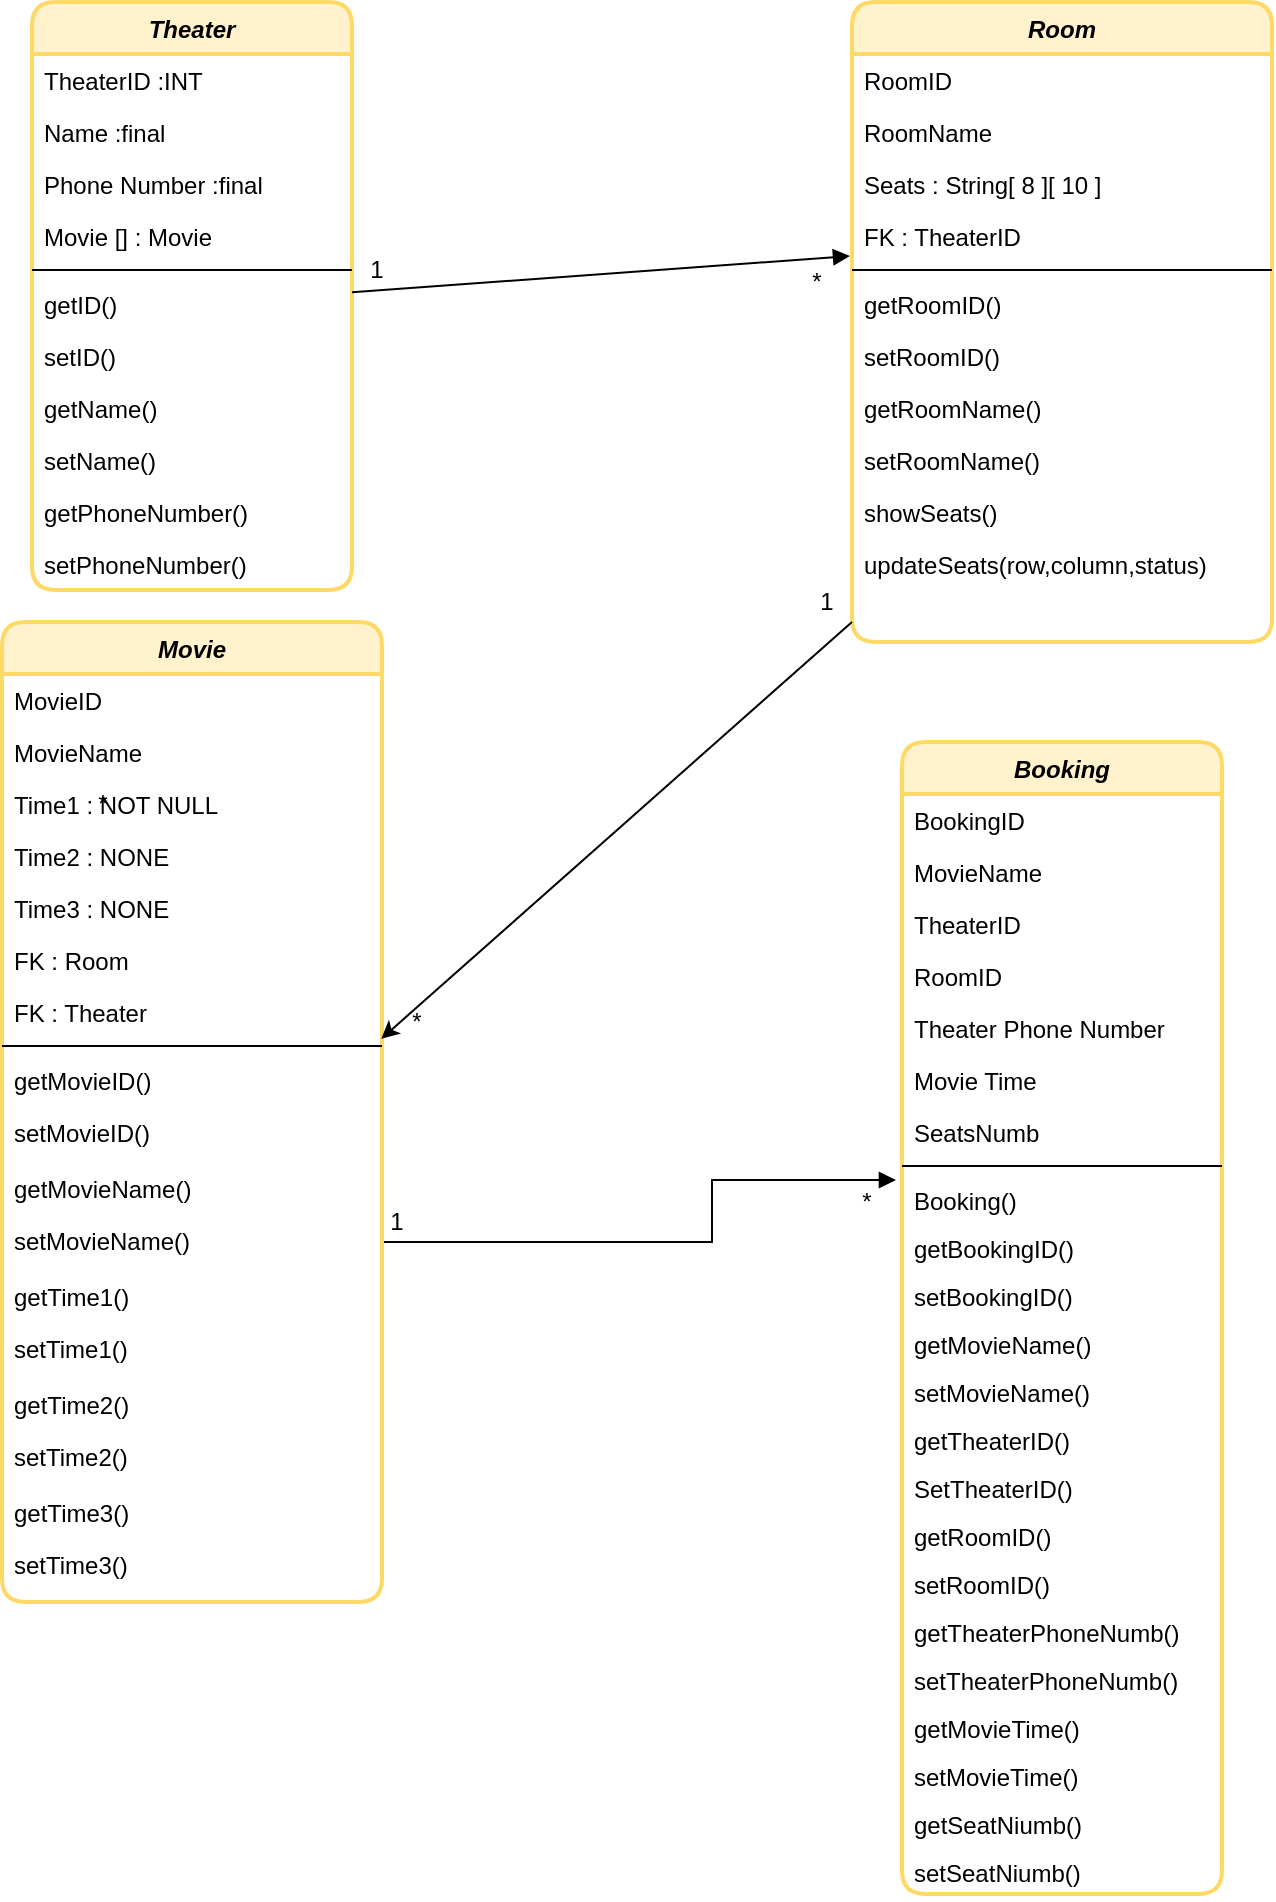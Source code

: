 <mxfile version="14.5.4" type="device"><diagram id="C5RBs43oDa-KdzZeNtuy" name="Page-1"><mxGraphModel dx="1666" dy="898" grid="1" gridSize="10" guides="1" tooltips="1" connect="1" arrows="1" fold="1" page="1" pageScale="1" pageWidth="827" pageHeight="1169" math="0" shadow="0"><root><mxCell id="WIyWlLk6GJQsqaUBKTNV-0"/><mxCell id="WIyWlLk6GJQsqaUBKTNV-1" parent="WIyWlLk6GJQsqaUBKTNV-0"/><mxCell id="K7h2o238f3SAYVdrSMue-6" value="Booking" style="swimlane;fontStyle=3;align=center;verticalAlign=top;childLayout=stackLayout;horizontal=1;startSize=26;horizontalStack=0;resizeParent=1;resizeLast=0;collapsible=1;marginBottom=0;rounded=1;shadow=0;strokeWidth=2;fillColor=#fff2cc;strokeColor=#FFD966;" parent="WIyWlLk6GJQsqaUBKTNV-1" vertex="1"><mxGeometry x="525" y="550" width="160" height="576" as="geometry"><mxRectangle x="230" y="140" width="160" height="26" as="alternateBounds"/></mxGeometry></mxCell><mxCell id="K7h2o238f3SAYVdrSMue-7" value="BookingID" style="text;align=left;verticalAlign=top;spacingLeft=4;spacingRight=4;overflow=hidden;rotatable=0;points=[[0,0.5],[1,0.5]];portConstraint=eastwest;" parent="K7h2o238f3SAYVdrSMue-6" vertex="1"><mxGeometry y="26" width="160" height="26" as="geometry"/></mxCell><mxCell id="K7h2o238f3SAYVdrSMue-8" value="MovieName" style="text;align=left;verticalAlign=top;spacingLeft=4;spacingRight=4;overflow=hidden;rotatable=0;points=[[0,0.5],[1,0.5]];portConstraint=eastwest;" parent="K7h2o238f3SAYVdrSMue-6" vertex="1"><mxGeometry y="52" width="160" height="26" as="geometry"/></mxCell><mxCell id="K7h2o238f3SAYVdrSMue-9" value="TheaterID" style="text;align=left;verticalAlign=top;spacingLeft=4;spacingRight=4;overflow=hidden;rotatable=0;points=[[0,0.5],[1,0.5]];portConstraint=eastwest;rounded=0;shadow=0;html=0;" parent="K7h2o238f3SAYVdrSMue-6" vertex="1"><mxGeometry y="78" width="160" height="26" as="geometry"/></mxCell><mxCell id="K7h2o238f3SAYVdrSMue-98" value="RoomID" style="text;align=left;verticalAlign=top;spacingLeft=4;spacingRight=4;overflow=hidden;rotatable=0;points=[[0,0.5],[1,0.5]];portConstraint=eastwest;rounded=0;shadow=0;html=0;" parent="K7h2o238f3SAYVdrSMue-6" vertex="1"><mxGeometry y="104" width="160" height="26" as="geometry"/></mxCell><mxCell id="K7h2o238f3SAYVdrSMue-65" value="Theater Phone Number" style="text;align=left;verticalAlign=top;spacingLeft=4;spacingRight=4;overflow=hidden;rotatable=0;points=[[0,0.5],[1,0.5]];portConstraint=eastwest;rounded=0;shadow=0;html=0;" parent="K7h2o238f3SAYVdrSMue-6" vertex="1"><mxGeometry y="130" width="160" height="26" as="geometry"/></mxCell><mxCell id="K7h2o238f3SAYVdrSMue-66" value="Movie Time" style="text;align=left;verticalAlign=top;spacingLeft=4;spacingRight=4;overflow=hidden;rotatable=0;points=[[0,0.5],[1,0.5]];portConstraint=eastwest;rounded=0;shadow=0;html=0;" parent="K7h2o238f3SAYVdrSMue-6" vertex="1"><mxGeometry y="156" width="160" height="26" as="geometry"/></mxCell><mxCell id="K7h2o238f3SAYVdrSMue-67" value="SeatsNumb" style="text;align=left;verticalAlign=top;spacingLeft=4;spacingRight=4;overflow=hidden;rotatable=0;points=[[0,0.5],[1,0.5]];portConstraint=eastwest;rounded=0;shadow=0;html=0;" parent="K7h2o238f3SAYVdrSMue-6" vertex="1"><mxGeometry y="182" width="160" height="26" as="geometry"/></mxCell><mxCell id="K7h2o238f3SAYVdrSMue-10" value="" style="line;html=1;strokeWidth=1;align=left;verticalAlign=middle;spacingTop=-1;spacingLeft=3;spacingRight=3;rotatable=0;labelPosition=right;points=[];portConstraint=eastwest;" parent="K7h2o238f3SAYVdrSMue-6" vertex="1"><mxGeometry y="208" width="160" height="8" as="geometry"/></mxCell><mxCell id="0BDCRiUZQKlZnKX2wynb-0" value="Booking()" style="text;align=left;verticalAlign=top;spacingLeft=4;spacingRight=4;overflow=hidden;rotatable=0;points=[[0,0.5],[1,0.5]];portConstraint=eastwest;" vertex="1" parent="K7h2o238f3SAYVdrSMue-6"><mxGeometry y="216" width="160" height="24" as="geometry"/></mxCell><mxCell id="K7h2o238f3SAYVdrSMue-12" value="getBookingID()" style="text;align=left;verticalAlign=top;spacingLeft=4;spacingRight=4;overflow=hidden;rotatable=0;points=[[0,0.5],[1,0.5]];portConstraint=eastwest;" parent="K7h2o238f3SAYVdrSMue-6" vertex="1"><mxGeometry y="240" width="160" height="24" as="geometry"/></mxCell><mxCell id="T3SEfDI5SC88V-bHGsWM-38" value="setBookingID()" style="text;align=left;verticalAlign=top;spacingLeft=4;spacingRight=4;overflow=hidden;rotatable=0;points=[[0,0.5],[1,0.5]];portConstraint=eastwest;" parent="K7h2o238f3SAYVdrSMue-6" vertex="1"><mxGeometry y="264" width="160" height="24" as="geometry"/></mxCell><mxCell id="T3SEfDI5SC88V-bHGsWM-39" value="getMovieName()" style="text;align=left;verticalAlign=top;spacingLeft=4;spacingRight=4;overflow=hidden;rotatable=0;points=[[0,0.5],[1,0.5]];portConstraint=eastwest;" parent="K7h2o238f3SAYVdrSMue-6" vertex="1"><mxGeometry y="288" width="160" height="24" as="geometry"/></mxCell><mxCell id="T3SEfDI5SC88V-bHGsWM-40" value="setMovieName()" style="text;align=left;verticalAlign=top;spacingLeft=4;spacingRight=4;overflow=hidden;rotatable=0;points=[[0,0.5],[1,0.5]];portConstraint=eastwest;" parent="K7h2o238f3SAYVdrSMue-6" vertex="1"><mxGeometry y="312" width="160" height="24" as="geometry"/></mxCell><mxCell id="T3SEfDI5SC88V-bHGsWM-42" value="getTheaterID()" style="text;align=left;verticalAlign=top;spacingLeft=4;spacingRight=4;overflow=hidden;rotatable=0;points=[[0,0.5],[1,0.5]];portConstraint=eastwest;" parent="K7h2o238f3SAYVdrSMue-6" vertex="1"><mxGeometry y="336" width="160" height="24" as="geometry"/></mxCell><mxCell id="T3SEfDI5SC88V-bHGsWM-43" value="SetTheaterID()" style="text;align=left;verticalAlign=top;spacingLeft=4;spacingRight=4;overflow=hidden;rotatable=0;points=[[0,0.5],[1,0.5]];portConstraint=eastwest;" parent="K7h2o238f3SAYVdrSMue-6" vertex="1"><mxGeometry y="360" width="160" height="24" as="geometry"/></mxCell><mxCell id="T3SEfDI5SC88V-bHGsWM-44" value="getRoomID()" style="text;align=left;verticalAlign=top;spacingLeft=4;spacingRight=4;overflow=hidden;rotatable=0;points=[[0,0.5],[1,0.5]];portConstraint=eastwest;" parent="K7h2o238f3SAYVdrSMue-6" vertex="1"><mxGeometry y="384" width="160" height="24" as="geometry"/></mxCell><mxCell id="T3SEfDI5SC88V-bHGsWM-45" value="setRoomID()" style="text;align=left;verticalAlign=top;spacingLeft=4;spacingRight=4;overflow=hidden;rotatable=0;points=[[0,0.5],[1,0.5]];portConstraint=eastwest;" parent="K7h2o238f3SAYVdrSMue-6" vertex="1"><mxGeometry y="408" width="160" height="24" as="geometry"/></mxCell><mxCell id="T3SEfDI5SC88V-bHGsWM-46" value="getTheaterPhoneNumb()" style="text;align=left;verticalAlign=top;spacingLeft=4;spacingRight=4;overflow=hidden;rotatable=0;points=[[0,0.5],[1,0.5]];portConstraint=eastwest;" parent="K7h2o238f3SAYVdrSMue-6" vertex="1"><mxGeometry y="432" width="160" height="24" as="geometry"/></mxCell><mxCell id="T3SEfDI5SC88V-bHGsWM-47" value="setTheaterPhoneNumb()" style="text;align=left;verticalAlign=top;spacingLeft=4;spacingRight=4;overflow=hidden;rotatable=0;points=[[0,0.5],[1,0.5]];portConstraint=eastwest;" parent="K7h2o238f3SAYVdrSMue-6" vertex="1"><mxGeometry y="456" width="160" height="24" as="geometry"/></mxCell><mxCell id="T3SEfDI5SC88V-bHGsWM-48" value="getMovieTime()" style="text;align=left;verticalAlign=top;spacingLeft=4;spacingRight=4;overflow=hidden;rotatable=0;points=[[0,0.5],[1,0.5]];portConstraint=eastwest;" parent="K7h2o238f3SAYVdrSMue-6" vertex="1"><mxGeometry y="480" width="160" height="24" as="geometry"/></mxCell><mxCell id="T3SEfDI5SC88V-bHGsWM-50" value="setMovieTime()" style="text;align=left;verticalAlign=top;spacingLeft=4;spacingRight=4;overflow=hidden;rotatable=0;points=[[0,0.5],[1,0.5]];portConstraint=eastwest;" parent="K7h2o238f3SAYVdrSMue-6" vertex="1"><mxGeometry y="504" width="160" height="24" as="geometry"/></mxCell><mxCell id="T3SEfDI5SC88V-bHGsWM-51" value="getSeatNiumb()" style="text;align=left;verticalAlign=top;spacingLeft=4;spacingRight=4;overflow=hidden;rotatable=0;points=[[0,0.5],[1,0.5]];portConstraint=eastwest;" parent="K7h2o238f3SAYVdrSMue-6" vertex="1"><mxGeometry y="528" width="160" height="24" as="geometry"/></mxCell><mxCell id="T3SEfDI5SC88V-bHGsWM-52" value="setSeatNiumb()" style="text;align=left;verticalAlign=top;spacingLeft=4;spacingRight=4;overflow=hidden;rotatable=0;points=[[0,0.5],[1,0.5]];portConstraint=eastwest;" parent="K7h2o238f3SAYVdrSMue-6" vertex="1"><mxGeometry y="552" width="160" height="24" as="geometry"/></mxCell><mxCell id="K7h2o238f3SAYVdrSMue-64" value="" style="edgeStyle=orthogonalEdgeStyle;rounded=0;orthogonalLoop=1;jettySize=auto;html=1;endArrow=block;endFill=1;entryX=-0.019;entryY=0.125;entryDx=0;entryDy=0;entryPerimeter=0;" parent="WIyWlLk6GJQsqaUBKTNV-1" source="K7h2o238f3SAYVdrSMue-23" target="0BDCRiUZQKlZnKX2wynb-0" edge="1"><mxGeometry relative="1" as="geometry"><mxPoint x="603" y="510" as="targetPoint"/><Array as="points"><mxPoint x="430" y="800"/><mxPoint x="430" y="769"/></Array></mxGeometry></mxCell><mxCell id="K7h2o238f3SAYVdrSMue-23" value="Movie" style="swimlane;fontStyle=3;align=center;verticalAlign=top;childLayout=stackLayout;horizontal=1;startSize=26;horizontalStack=0;resizeParent=1;resizeLast=0;collapsible=1;marginBottom=0;rounded=1;shadow=0;strokeWidth=2;fillColor=#fff2cc;strokeColor=#FFD966;" parent="WIyWlLk6GJQsqaUBKTNV-1" vertex="1"><mxGeometry x="75" y="490" width="190" height="490" as="geometry"><mxRectangle x="230" y="140" width="160" height="26" as="alternateBounds"/></mxGeometry></mxCell><mxCell id="K7h2o238f3SAYVdrSMue-24" value="MovieID" style="text;align=left;verticalAlign=top;spacingLeft=4;spacingRight=4;overflow=hidden;rotatable=0;points=[[0,0.5],[1,0.5]];portConstraint=eastwest;" parent="K7h2o238f3SAYVdrSMue-23" vertex="1"><mxGeometry y="26" width="190" height="26" as="geometry"/></mxCell><mxCell id="K7h2o238f3SAYVdrSMue-25" value="MovieName " style="text;align=left;verticalAlign=top;spacingLeft=4;spacingRight=4;overflow=hidden;rotatable=0;points=[[0,0.5],[1,0.5]];portConstraint=eastwest;" parent="K7h2o238f3SAYVdrSMue-23" vertex="1"><mxGeometry y="52" width="190" height="26" as="geometry"/></mxCell><mxCell id="K7h2o238f3SAYVdrSMue-26" value="Time1 : NOT NULL" style="text;align=left;verticalAlign=top;spacingLeft=4;spacingRight=4;overflow=hidden;rotatable=0;points=[[0,0.5],[1,0.5]];portConstraint=eastwest;rounded=0;shadow=0;html=0;" parent="K7h2o238f3SAYVdrSMue-23" vertex="1"><mxGeometry y="78" width="190" height="26" as="geometry"/></mxCell><mxCell id="K7h2o238f3SAYVdrSMue-31" value="Time2 : NONE" style="text;align=left;verticalAlign=top;spacingLeft=4;spacingRight=4;overflow=hidden;rotatable=0;points=[[0,0.5],[1,0.5]];portConstraint=eastwest;rounded=0;shadow=0;html=0;" parent="K7h2o238f3SAYVdrSMue-23" vertex="1"><mxGeometry y="104" width="190" height="26" as="geometry"/></mxCell><mxCell id="K7h2o238f3SAYVdrSMue-32" value="Time3 : NONE" style="text;align=left;verticalAlign=top;spacingLeft=4;spacingRight=4;overflow=hidden;rotatable=0;points=[[0,0.5],[1,0.5]];portConstraint=eastwest;rounded=0;shadow=0;html=0;" parent="K7h2o238f3SAYVdrSMue-23" vertex="1"><mxGeometry y="130" width="190" height="26" as="geometry"/></mxCell><mxCell id="K7h2o238f3SAYVdrSMue-99" value="FK : Room" style="text;align=left;verticalAlign=top;spacingLeft=4;spacingRight=4;overflow=hidden;rotatable=0;points=[[0,0.5],[1,0.5]];portConstraint=eastwest;rounded=0;shadow=0;html=0;" parent="K7h2o238f3SAYVdrSMue-23" vertex="1"><mxGeometry y="156" width="190" height="26" as="geometry"/></mxCell><mxCell id="K7h2o238f3SAYVdrSMue-100" value="FK : Theater&#10;" style="text;align=left;verticalAlign=top;spacingLeft=4;spacingRight=4;overflow=hidden;rotatable=0;points=[[0,0.5],[1,0.5]];portConstraint=eastwest;rounded=0;shadow=0;html=0;" parent="K7h2o238f3SAYVdrSMue-23" vertex="1"><mxGeometry y="182" width="190" height="26" as="geometry"/></mxCell><mxCell id="K7h2o238f3SAYVdrSMue-27" value="" style="line;html=1;strokeWidth=1;align=left;verticalAlign=middle;spacingTop=-1;spacingLeft=3;spacingRight=3;rotatable=0;labelPosition=right;points=[];portConstraint=eastwest;" parent="K7h2o238f3SAYVdrSMue-23" vertex="1"><mxGeometry y="208" width="190" height="8" as="geometry"/></mxCell><mxCell id="K7h2o238f3SAYVdrSMue-28" value="getMovieID()" style="text;align=left;verticalAlign=top;spacingLeft=4;spacingRight=4;overflow=hidden;rotatable=0;points=[[0,0.5],[1,0.5]];portConstraint=eastwest;" parent="K7h2o238f3SAYVdrSMue-23" vertex="1"><mxGeometry y="216" width="190" height="26" as="geometry"/></mxCell><mxCell id="K7h2o238f3SAYVdrSMue-29" value="setMovieID()" style="text;align=left;verticalAlign=top;spacingLeft=4;spacingRight=4;overflow=hidden;rotatable=0;points=[[0,0.5],[1,0.5]];portConstraint=eastwest;" parent="K7h2o238f3SAYVdrSMue-23" vertex="1"><mxGeometry y="242" width="190" height="28" as="geometry"/></mxCell><mxCell id="T3SEfDI5SC88V-bHGsWM-28" value="getMovieName()" style="text;align=left;verticalAlign=top;spacingLeft=4;spacingRight=4;overflow=hidden;rotatable=0;points=[[0,0.5],[1,0.5]];portConstraint=eastwest;" parent="K7h2o238f3SAYVdrSMue-23" vertex="1"><mxGeometry y="270" width="190" height="26" as="geometry"/></mxCell><mxCell id="T3SEfDI5SC88V-bHGsWM-29" value="setMovieName()" style="text;align=left;verticalAlign=top;spacingLeft=4;spacingRight=4;overflow=hidden;rotatable=0;points=[[0,0.5],[1,0.5]];portConstraint=eastwest;" parent="K7h2o238f3SAYVdrSMue-23" vertex="1"><mxGeometry y="296" width="190" height="28" as="geometry"/></mxCell><mxCell id="T3SEfDI5SC88V-bHGsWM-30" value="getTime1()" style="text;align=left;verticalAlign=top;spacingLeft=4;spacingRight=4;overflow=hidden;rotatable=0;points=[[0,0.5],[1,0.5]];portConstraint=eastwest;" parent="K7h2o238f3SAYVdrSMue-23" vertex="1"><mxGeometry y="324" width="190" height="26" as="geometry"/></mxCell><mxCell id="T3SEfDI5SC88V-bHGsWM-31" value="setTime1()" style="text;align=left;verticalAlign=top;spacingLeft=4;spacingRight=4;overflow=hidden;rotatable=0;points=[[0,0.5],[1,0.5]];portConstraint=eastwest;" parent="K7h2o238f3SAYVdrSMue-23" vertex="1"><mxGeometry y="350" width="190" height="28" as="geometry"/></mxCell><mxCell id="T3SEfDI5SC88V-bHGsWM-32" value="getTime2()" style="text;align=left;verticalAlign=top;spacingLeft=4;spacingRight=4;overflow=hidden;rotatable=0;points=[[0,0.5],[1,0.5]];portConstraint=eastwest;" parent="K7h2o238f3SAYVdrSMue-23" vertex="1"><mxGeometry y="378" width="190" height="26" as="geometry"/></mxCell><mxCell id="T3SEfDI5SC88V-bHGsWM-33" value="setTime2()" style="text;align=left;verticalAlign=top;spacingLeft=4;spacingRight=4;overflow=hidden;rotatable=0;points=[[0,0.5],[1,0.5]];portConstraint=eastwest;" parent="K7h2o238f3SAYVdrSMue-23" vertex="1"><mxGeometry y="404" width="190" height="28" as="geometry"/></mxCell><mxCell id="T3SEfDI5SC88V-bHGsWM-34" value="getTime3()" style="text;align=left;verticalAlign=top;spacingLeft=4;spacingRight=4;overflow=hidden;rotatable=0;points=[[0,0.5],[1,0.5]];portConstraint=eastwest;" parent="K7h2o238f3SAYVdrSMue-23" vertex="1"><mxGeometry y="432" width="190" height="26" as="geometry"/></mxCell><mxCell id="T3SEfDI5SC88V-bHGsWM-35" value="setTime3()" style="text;align=left;verticalAlign=top;spacingLeft=4;spacingRight=4;overflow=hidden;rotatable=0;points=[[0,0.5],[1,0.5]];portConstraint=eastwest;" parent="K7h2o238f3SAYVdrSMue-23" vertex="1"><mxGeometry y="458" width="190" height="28" as="geometry"/></mxCell><mxCell id="K7h2o238f3SAYVdrSMue-55" value="Theater" style="swimlane;fontStyle=3;align=center;verticalAlign=top;childLayout=stackLayout;horizontal=1;startSize=26;horizontalStack=0;resizeParent=1;resizeLast=0;collapsible=1;marginBottom=0;rounded=1;shadow=0;strokeWidth=2;swimlaneFillColor=#ffffff;fillColor=#fff2cc;strokeColor=#FFD966;fontFamily=Helvetica;" parent="WIyWlLk6GJQsqaUBKTNV-1" vertex="1"><mxGeometry x="90" y="180.0" width="160" height="294" as="geometry"><mxRectangle x="230" y="140" width="160" height="26" as="alternateBounds"/></mxGeometry></mxCell><mxCell id="K7h2o238f3SAYVdrSMue-56" value="TheaterID :INT" style="text;align=left;verticalAlign=top;spacingLeft=4;spacingRight=4;overflow=hidden;rotatable=0;points=[[0,0.5],[1,0.5]];portConstraint=eastwest;" parent="K7h2o238f3SAYVdrSMue-55" vertex="1"><mxGeometry y="26" width="160" height="26" as="geometry"/></mxCell><mxCell id="K7h2o238f3SAYVdrSMue-57" value="Name :final&#10;" style="text;align=left;verticalAlign=top;spacingLeft=4;spacingRight=4;overflow=hidden;rotatable=0;points=[[0,0.5],[1,0.5]];portConstraint=eastwest;" parent="K7h2o238f3SAYVdrSMue-55" vertex="1"><mxGeometry y="52" width="160" height="26" as="geometry"/></mxCell><mxCell id="K7h2o238f3SAYVdrSMue-58" value="Phone Number :final" style="text;align=left;verticalAlign=top;spacingLeft=4;spacingRight=4;overflow=hidden;rotatable=0;points=[[0,0.5],[1,0.5]];portConstraint=eastwest;rounded=0;shadow=0;html=0;" parent="K7h2o238f3SAYVdrSMue-55" vertex="1"><mxGeometry y="78" width="160" height="26" as="geometry"/></mxCell><mxCell id="0BDCRiUZQKlZnKX2wynb-8" value="Movie [] : Movie" style="text;align=left;verticalAlign=top;spacingLeft=4;spacingRight=4;overflow=hidden;rotatable=0;points=[[0,0.5],[1,0.5]];portConstraint=eastwest;rounded=0;shadow=0;html=0;" vertex="1" parent="K7h2o238f3SAYVdrSMue-55"><mxGeometry y="104" width="160" height="26" as="geometry"/></mxCell><mxCell id="K7h2o238f3SAYVdrSMue-61" value="" style="line;html=1;strokeWidth=1;align=left;verticalAlign=middle;spacingTop=-1;spacingLeft=3;spacingRight=3;rotatable=0;labelPosition=right;points=[];portConstraint=eastwest;" parent="K7h2o238f3SAYVdrSMue-55" vertex="1"><mxGeometry y="130" width="160" height="8" as="geometry"/></mxCell><mxCell id="K7h2o238f3SAYVdrSMue-71" value="getID()" style="text;align=left;verticalAlign=top;spacingLeft=4;spacingRight=4;overflow=hidden;rotatable=0;points=[[0,0.5],[1,0.5]];portConstraint=eastwest;" parent="K7h2o238f3SAYVdrSMue-55" vertex="1"><mxGeometry y="138" width="160" height="26" as="geometry"/></mxCell><mxCell id="K7h2o238f3SAYVdrSMue-72" value="setID()" style="text;align=left;verticalAlign=top;spacingLeft=4;spacingRight=4;overflow=hidden;rotatable=0;points=[[0,0.5],[1,0.5]];portConstraint=eastwest;" parent="K7h2o238f3SAYVdrSMue-55" vertex="1"><mxGeometry y="164" width="160" height="26" as="geometry"/></mxCell><mxCell id="K7h2o238f3SAYVdrSMue-62" value="getName()" style="text;align=left;verticalAlign=top;spacingLeft=4;spacingRight=4;overflow=hidden;rotatable=0;points=[[0,0.5],[1,0.5]];portConstraint=eastwest;" parent="K7h2o238f3SAYVdrSMue-55" vertex="1"><mxGeometry y="190" width="160" height="26" as="geometry"/></mxCell><mxCell id="K7h2o238f3SAYVdrSMue-70" value="setName()" style="text;align=left;verticalAlign=top;spacingLeft=4;spacingRight=4;overflow=hidden;rotatable=0;points=[[0,0.5],[1,0.5]];portConstraint=eastwest;" parent="K7h2o238f3SAYVdrSMue-55" vertex="1"><mxGeometry y="216" width="160" height="26" as="geometry"/></mxCell><mxCell id="K7h2o238f3SAYVdrSMue-63" value="getPhoneNumber()" style="text;align=left;verticalAlign=top;spacingLeft=4;spacingRight=4;overflow=hidden;rotatable=0;points=[[0,0.5],[1,0.5]];portConstraint=eastwest;" parent="K7h2o238f3SAYVdrSMue-55" vertex="1"><mxGeometry y="242" width="160" height="26" as="geometry"/></mxCell><mxCell id="K7h2o238f3SAYVdrSMue-69" value="setPhoneNumber()" style="text;align=left;verticalAlign=top;spacingLeft=4;spacingRight=4;overflow=hidden;rotatable=0;points=[[0,0.5],[1,0.5]];portConstraint=eastwest;" parent="K7h2o238f3SAYVdrSMue-55" vertex="1"><mxGeometry y="268" width="160" height="26" as="geometry"/></mxCell><mxCell id="K7h2o238f3SAYVdrSMue-73" value="Room" style="swimlane;fontStyle=3;align=center;verticalAlign=top;childLayout=stackLayout;horizontal=1;startSize=26;horizontalStack=0;resizeParent=1;resizeLast=0;collapsible=1;marginBottom=0;rounded=1;shadow=0;strokeWidth=2;fillColor=#fff2cc;strokeColor=#FFD966;" parent="WIyWlLk6GJQsqaUBKTNV-1" vertex="1"><mxGeometry x="500" y="180" width="210" height="320" as="geometry"><mxRectangle x="230" y="140" width="160" height="26" as="alternateBounds"/></mxGeometry></mxCell><mxCell id="K7h2o238f3SAYVdrSMue-75" value="RoomID" style="text;align=left;verticalAlign=top;spacingLeft=4;spacingRight=4;overflow=hidden;rotatable=0;points=[[0,0.5],[1,0.5]];portConstraint=eastwest;" parent="K7h2o238f3SAYVdrSMue-73" vertex="1"><mxGeometry y="26" width="210" height="26" as="geometry"/></mxCell><mxCell id="K7h2o238f3SAYVdrSMue-76" value="RoomName" style="text;align=left;verticalAlign=top;spacingLeft=4;spacingRight=4;overflow=hidden;rotatable=0;points=[[0,0.5],[1,0.5]];portConstraint=eastwest;rounded=0;shadow=0;html=0;" parent="K7h2o238f3SAYVdrSMue-73" vertex="1"><mxGeometry y="52" width="210" height="26" as="geometry"/></mxCell><mxCell id="K7h2o238f3SAYVdrSMue-85" value="Seats : String[ 8 ][ 10 ]" style="text;align=left;verticalAlign=top;spacingLeft=4;spacingRight=4;overflow=hidden;rotatable=0;points=[[0,0.5],[1,0.5]];portConstraint=eastwest;rounded=0;shadow=0;html=0;" parent="K7h2o238f3SAYVdrSMue-73" vertex="1"><mxGeometry y="78" width="210" height="26" as="geometry"/></mxCell><mxCell id="K7h2o238f3SAYVdrSMue-97" value="FK : TheaterID" style="text;align=left;verticalAlign=top;spacingLeft=4;spacingRight=4;overflow=hidden;rotatable=0;points=[[0,0.5],[1,0.5]];portConstraint=eastwest;rounded=0;shadow=0;html=0;" parent="K7h2o238f3SAYVdrSMue-73" vertex="1"><mxGeometry y="104" width="210" height="26" as="geometry"/></mxCell><mxCell id="K7h2o238f3SAYVdrSMue-77" value="" style="line;html=1;strokeWidth=1;align=left;verticalAlign=middle;spacingTop=-1;spacingLeft=3;spacingRight=3;rotatable=0;labelPosition=right;points=[];portConstraint=eastwest;" parent="K7h2o238f3SAYVdrSMue-73" vertex="1"><mxGeometry y="130" width="210" height="8" as="geometry"/></mxCell><mxCell id="K7h2o238f3SAYVdrSMue-78" value="getRoomID()" style="text;align=left;verticalAlign=top;spacingLeft=4;spacingRight=4;overflow=hidden;rotatable=0;points=[[0,0.5],[1,0.5]];portConstraint=eastwest;" parent="K7h2o238f3SAYVdrSMue-73" vertex="1"><mxGeometry y="138" width="210" height="26" as="geometry"/></mxCell><mxCell id="K7h2o238f3SAYVdrSMue-83" value="setRoomID()" style="text;align=left;verticalAlign=top;spacingLeft=4;spacingRight=4;overflow=hidden;rotatable=0;points=[[0,0.5],[1,0.5]];portConstraint=eastwest;" parent="K7h2o238f3SAYVdrSMue-73" vertex="1"><mxGeometry y="164" width="210" height="26" as="geometry"/></mxCell><mxCell id="K7h2o238f3SAYVdrSMue-79" value="getRoomName()" style="text;align=left;verticalAlign=top;spacingLeft=4;spacingRight=4;overflow=hidden;rotatable=0;points=[[0,0.5],[1,0.5]];portConstraint=eastwest;" parent="K7h2o238f3SAYVdrSMue-73" vertex="1"><mxGeometry y="190" width="210" height="26" as="geometry"/></mxCell><mxCell id="K7h2o238f3SAYVdrSMue-82" value="setRoomName()" style="text;align=left;verticalAlign=top;spacingLeft=4;spacingRight=4;overflow=hidden;rotatable=0;points=[[0,0.5],[1,0.5]];portConstraint=eastwest;" parent="K7h2o238f3SAYVdrSMue-73" vertex="1"><mxGeometry y="216" width="210" height="26" as="geometry"/></mxCell><mxCell id="K7h2o238f3SAYVdrSMue-80" value="showSeats()" style="text;align=left;verticalAlign=top;spacingLeft=4;spacingRight=4;overflow=hidden;rotatable=0;points=[[0,0.5],[1,0.5]];portConstraint=eastwest;" parent="K7h2o238f3SAYVdrSMue-73" vertex="1"><mxGeometry y="242" width="210" height="26" as="geometry"/></mxCell><mxCell id="K7h2o238f3SAYVdrSMue-81" value="updateSeats(row,column,status)" style="text;align=left;verticalAlign=top;spacingLeft=4;spacingRight=4;overflow=hidden;rotatable=0;points=[[0,0.5],[1,0.5]];portConstraint=eastwest;" parent="K7h2o238f3SAYVdrSMue-73" vertex="1"><mxGeometry y="268" width="210" height="26" as="geometry"/></mxCell><mxCell id="K7h2o238f3SAYVdrSMue-92" value="*" style="text;html=1;align=center;verticalAlign=middle;resizable=0;points=[];autosize=1;" parent="WIyWlLk6GJQsqaUBKTNV-1" vertex="1"><mxGeometry x="115" y="571" width="20" height="20" as="geometry"/></mxCell><mxCell id="T3SEfDI5SC88V-bHGsWM-26" value="" style="html=1;verticalAlign=bottom;endArrow=block;endFill=1;" parent="WIyWlLk6GJQsqaUBKTNV-1" source="K7h2o238f3SAYVdrSMue-71" edge="1"><mxGeometry width="80" relative="1" as="geometry"><mxPoint x="250" y="287.5" as="sourcePoint"/><mxPoint x="499" y="307" as="targetPoint"/><Array as="points"/></mxGeometry></mxCell><mxCell id="JbMjxNMamNj4N3G_lUaC-0" value="1" style="text;html=1;strokeColor=none;fillColor=none;align=center;verticalAlign=middle;whiteSpace=wrap;rounded=0;" parent="WIyWlLk6GJQsqaUBKTNV-1" vertex="1"><mxGeometry x="250" y="304" width="25" height="20" as="geometry"/></mxCell><mxCell id="JbMjxNMamNj4N3G_lUaC-2" value="*" style="text;html=1;strokeColor=none;fillColor=none;align=center;verticalAlign=middle;whiteSpace=wrap;rounded=0;" parent="WIyWlLk6GJQsqaUBKTNV-1" vertex="1"><mxGeometry x="470" y="310" width="25" height="20" as="geometry"/></mxCell><mxCell id="JbMjxNMamNj4N3G_lUaC-3" value="1" style="text;html=1;strokeColor=none;fillColor=none;align=center;verticalAlign=middle;whiteSpace=wrap;rounded=0;" parent="WIyWlLk6GJQsqaUBKTNV-1" vertex="1"><mxGeometry x="475" y="470" width="25" height="20" as="geometry"/></mxCell><mxCell id="JbMjxNMamNj4N3G_lUaC-4" value="1" style="text;html=1;strokeColor=none;fillColor=none;align=center;verticalAlign=middle;whiteSpace=wrap;rounded=0;" parent="WIyWlLk6GJQsqaUBKTNV-1" vertex="1"><mxGeometry x="260" y="780" width="25" height="20" as="geometry"/></mxCell><mxCell id="0BDCRiUZQKlZnKX2wynb-4" value="" style="endArrow=classic;html=1;entryX=0.998;entryY=1.016;entryDx=0;entryDy=0;entryPerimeter=0;" edge="1" parent="WIyWlLk6GJQsqaUBKTNV-1" target="K7h2o238f3SAYVdrSMue-100"><mxGeometry width="50" height="50" relative="1" as="geometry"><mxPoint x="500" y="490" as="sourcePoint"/><mxPoint x="440" y="540" as="targetPoint"/></mxGeometry></mxCell><mxCell id="0BDCRiUZQKlZnKX2wynb-5" value="*" style="text;html=1;strokeColor=none;fillColor=none;align=center;verticalAlign=middle;whiteSpace=wrap;rounded=0;" vertex="1" parent="WIyWlLk6GJQsqaUBKTNV-1"><mxGeometry x="270" y="680" width="25" height="20" as="geometry"/></mxCell><mxCell id="0BDCRiUZQKlZnKX2wynb-7" value="*" style="text;html=1;strokeColor=none;fillColor=none;align=center;verticalAlign=middle;whiteSpace=wrap;rounded=0;" vertex="1" parent="WIyWlLk6GJQsqaUBKTNV-1"><mxGeometry x="495" y="770" width="25" height="20" as="geometry"/></mxCell></root></mxGraphModel></diagram></mxfile>